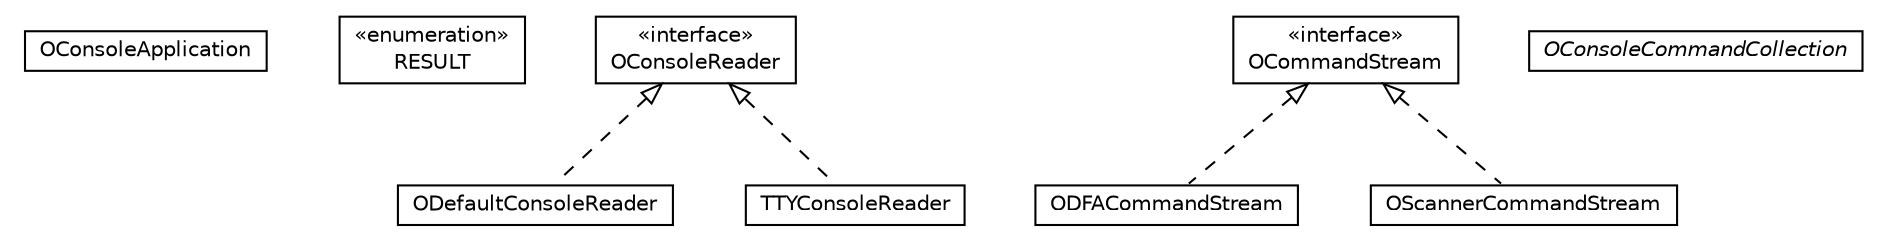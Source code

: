 #!/usr/local/bin/dot
#
# Class diagram 
# Generated by UMLGraph version R5_6-24-gf6e263 (http://www.umlgraph.org/)
#

digraph G {
	edge [fontname="Helvetica",fontsize=10,labelfontname="Helvetica",labelfontsize=10];
	node [fontname="Helvetica",fontsize=10,shape=plaintext];
	nodesep=0.25;
	ranksep=0.5;
	// com.orientechnologies.common.console.OConsoleApplication
	c34665 [label=<<table title="com.orientechnologies.common.console.OConsoleApplication" border="0" cellborder="1" cellspacing="0" cellpadding="2" port="p" href="./OConsoleApplication.html">
		<tr><td><table border="0" cellspacing="0" cellpadding="1">
<tr><td align="center" balign="center"> OConsoleApplication </td></tr>
		</table></td></tr>
		</table>>, URL="./OConsoleApplication.html", fontname="Helvetica", fontcolor="black", fontsize=10.0];
	// com.orientechnologies.common.console.OConsoleApplication.RESULT
	c34666 [label=<<table title="com.orientechnologies.common.console.OConsoleApplication.RESULT" border="0" cellborder="1" cellspacing="0" cellpadding="2" port="p" href="./OConsoleApplication.RESULT.html">
		<tr><td><table border="0" cellspacing="0" cellpadding="1">
<tr><td align="center" balign="center"> &#171;enumeration&#187; </td></tr>
<tr><td align="center" balign="center"> RESULT </td></tr>
		</table></td></tr>
		</table>>, URL="./OConsoleApplication.RESULT.html", fontname="Helvetica", fontcolor="black", fontsize=10.0];
	// com.orientechnologies.common.console.ODefaultConsoleReader
	c34667 [label=<<table title="com.orientechnologies.common.console.ODefaultConsoleReader" border="0" cellborder="1" cellspacing="0" cellpadding="2" port="p" href="./ODefaultConsoleReader.html">
		<tr><td><table border="0" cellspacing="0" cellpadding="1">
<tr><td align="center" balign="center"> ODefaultConsoleReader </td></tr>
		</table></td></tr>
		</table>>, URL="./ODefaultConsoleReader.html", fontname="Helvetica", fontcolor="black", fontsize=10.0];
	// com.orientechnologies.common.console.ODFACommandStream
	c34668 [label=<<table title="com.orientechnologies.common.console.ODFACommandStream" border="0" cellborder="1" cellspacing="0" cellpadding="2" port="p" href="./ODFACommandStream.html">
		<tr><td><table border="0" cellspacing="0" cellpadding="1">
<tr><td align="center" balign="center"> ODFACommandStream </td></tr>
		</table></td></tr>
		</table>>, URL="./ODFACommandStream.html", fontname="Helvetica", fontcolor="black", fontsize=10.0];
	// com.orientechnologies.common.console.OConsoleReader
	c34669 [label=<<table title="com.orientechnologies.common.console.OConsoleReader" border="0" cellborder="1" cellspacing="0" cellpadding="2" port="p" href="./OConsoleReader.html">
		<tr><td><table border="0" cellspacing="0" cellpadding="1">
<tr><td align="center" balign="center"> &#171;interface&#187; </td></tr>
<tr><td align="center" balign="center"> OConsoleReader </td></tr>
		</table></td></tr>
		</table>>, URL="./OConsoleReader.html", fontname="Helvetica", fontcolor="black", fontsize=10.0];
	// com.orientechnologies.common.console.OCommandStream
	c34670 [label=<<table title="com.orientechnologies.common.console.OCommandStream" border="0" cellborder="1" cellspacing="0" cellpadding="2" port="p" href="./OCommandStream.html">
		<tr><td><table border="0" cellspacing="0" cellpadding="1">
<tr><td align="center" balign="center"> &#171;interface&#187; </td></tr>
<tr><td align="center" balign="center"> OCommandStream </td></tr>
		</table></td></tr>
		</table>>, URL="./OCommandStream.html", fontname="Helvetica", fontcolor="black", fontsize=10.0];
	// com.orientechnologies.common.console.OScannerCommandStream
	c34671 [label=<<table title="com.orientechnologies.common.console.OScannerCommandStream" border="0" cellborder="1" cellspacing="0" cellpadding="2" port="p" href="./OScannerCommandStream.html">
		<tr><td><table border="0" cellspacing="0" cellpadding="1">
<tr><td align="center" balign="center"> OScannerCommandStream </td></tr>
		</table></td></tr>
		</table>>, URL="./OScannerCommandStream.html", fontname="Helvetica", fontcolor="black", fontsize=10.0];
	// com.orientechnologies.common.console.TTYConsoleReader
	c34672 [label=<<table title="com.orientechnologies.common.console.TTYConsoleReader" border="0" cellborder="1" cellspacing="0" cellpadding="2" port="p" href="./TTYConsoleReader.html">
		<tr><td><table border="0" cellspacing="0" cellpadding="1">
<tr><td align="center" balign="center"> TTYConsoleReader </td></tr>
		</table></td></tr>
		</table>>, URL="./TTYConsoleReader.html", fontname="Helvetica", fontcolor="black", fontsize=10.0];
	// com.orientechnologies.common.console.OConsoleCommandCollection
	c34673 [label=<<table title="com.orientechnologies.common.console.OConsoleCommandCollection" border="0" cellborder="1" cellspacing="0" cellpadding="2" port="p" href="./OConsoleCommandCollection.html">
		<tr><td><table border="0" cellspacing="0" cellpadding="1">
<tr><td align="center" balign="center"><font face="Helvetica-Oblique"> OConsoleCommandCollection </font></td></tr>
		</table></td></tr>
		</table>>, URL="./OConsoleCommandCollection.html", fontname="Helvetica", fontcolor="black", fontsize=10.0];
	//com.orientechnologies.common.console.ODefaultConsoleReader implements com.orientechnologies.common.console.OConsoleReader
	c34669:p -> c34667:p [dir=back,arrowtail=empty,style=dashed];
	//com.orientechnologies.common.console.ODFACommandStream implements com.orientechnologies.common.console.OCommandStream
	c34670:p -> c34668:p [dir=back,arrowtail=empty,style=dashed];
	//com.orientechnologies.common.console.OScannerCommandStream implements com.orientechnologies.common.console.OCommandStream
	c34670:p -> c34671:p [dir=back,arrowtail=empty,style=dashed];
	//com.orientechnologies.common.console.TTYConsoleReader implements com.orientechnologies.common.console.OConsoleReader
	c34669:p -> c34672:p [dir=back,arrowtail=empty,style=dashed];
}

